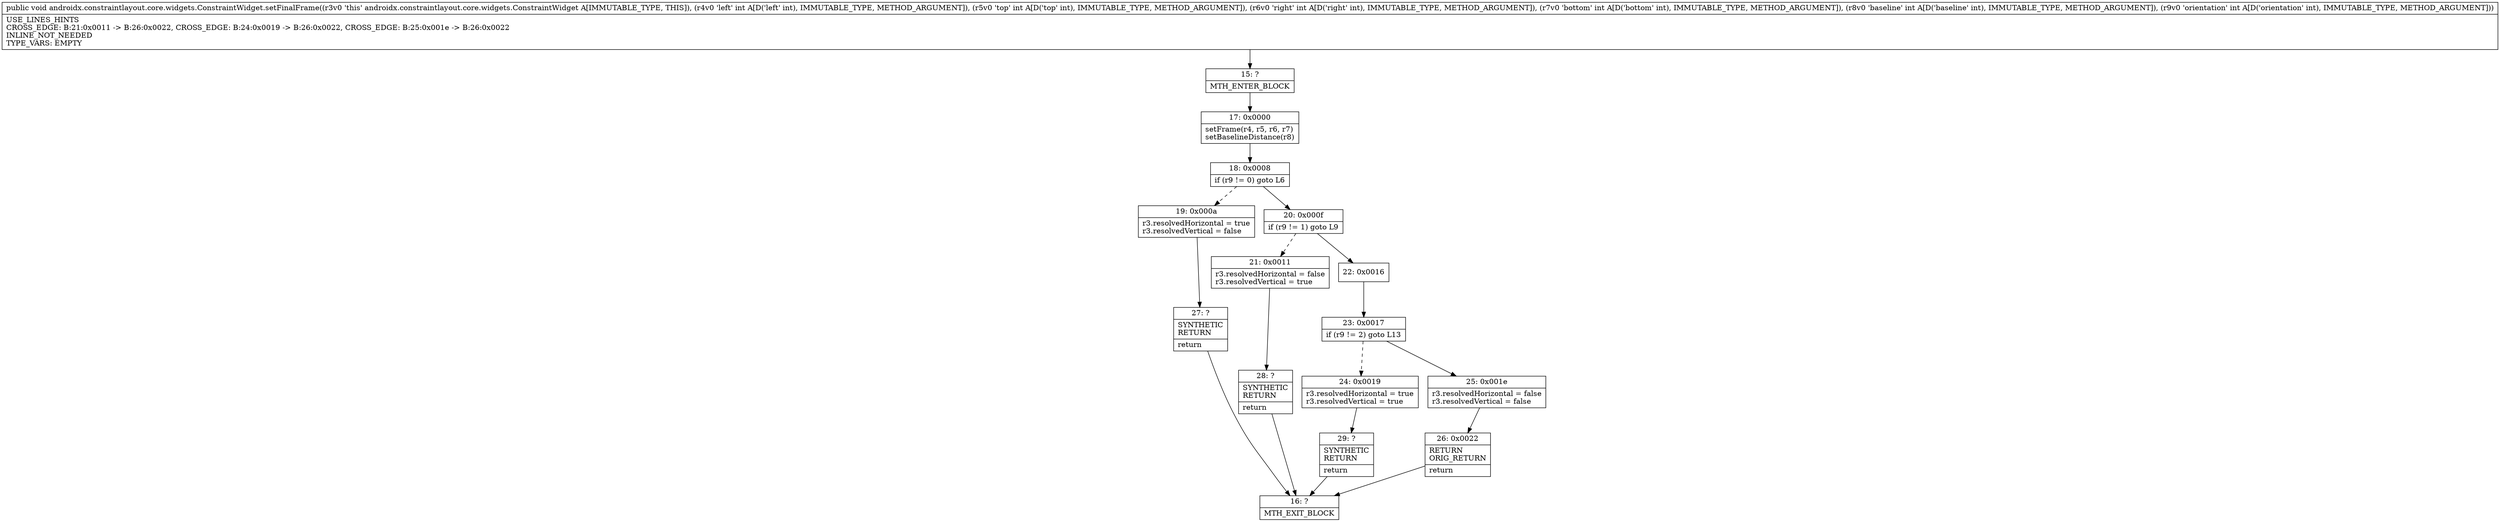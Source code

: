 digraph "CFG forandroidx.constraintlayout.core.widgets.ConstraintWidget.setFinalFrame(IIIIII)V" {
Node_15 [shape=record,label="{15\:\ ?|MTH_ENTER_BLOCK\l}"];
Node_17 [shape=record,label="{17\:\ 0x0000|setFrame(r4, r5, r6, r7)\lsetBaselineDistance(r8)\l}"];
Node_18 [shape=record,label="{18\:\ 0x0008|if (r9 != 0) goto L6\l}"];
Node_19 [shape=record,label="{19\:\ 0x000a|r3.resolvedHorizontal = true\lr3.resolvedVertical = false\l}"];
Node_27 [shape=record,label="{27\:\ ?|SYNTHETIC\lRETURN\l|return\l}"];
Node_16 [shape=record,label="{16\:\ ?|MTH_EXIT_BLOCK\l}"];
Node_20 [shape=record,label="{20\:\ 0x000f|if (r9 != 1) goto L9\l}"];
Node_21 [shape=record,label="{21\:\ 0x0011|r3.resolvedHorizontal = false\lr3.resolvedVertical = true\l}"];
Node_28 [shape=record,label="{28\:\ ?|SYNTHETIC\lRETURN\l|return\l}"];
Node_22 [shape=record,label="{22\:\ 0x0016}"];
Node_23 [shape=record,label="{23\:\ 0x0017|if (r9 != 2) goto L13\l}"];
Node_24 [shape=record,label="{24\:\ 0x0019|r3.resolvedHorizontal = true\lr3.resolvedVertical = true\l}"];
Node_29 [shape=record,label="{29\:\ ?|SYNTHETIC\lRETURN\l|return\l}"];
Node_25 [shape=record,label="{25\:\ 0x001e|r3.resolvedHorizontal = false\lr3.resolvedVertical = false\l}"];
Node_26 [shape=record,label="{26\:\ 0x0022|RETURN\lORIG_RETURN\l|return\l}"];
MethodNode[shape=record,label="{public void androidx.constraintlayout.core.widgets.ConstraintWidget.setFinalFrame((r3v0 'this' androidx.constraintlayout.core.widgets.ConstraintWidget A[IMMUTABLE_TYPE, THIS]), (r4v0 'left' int A[D('left' int), IMMUTABLE_TYPE, METHOD_ARGUMENT]), (r5v0 'top' int A[D('top' int), IMMUTABLE_TYPE, METHOD_ARGUMENT]), (r6v0 'right' int A[D('right' int), IMMUTABLE_TYPE, METHOD_ARGUMENT]), (r7v0 'bottom' int A[D('bottom' int), IMMUTABLE_TYPE, METHOD_ARGUMENT]), (r8v0 'baseline' int A[D('baseline' int), IMMUTABLE_TYPE, METHOD_ARGUMENT]), (r9v0 'orientation' int A[D('orientation' int), IMMUTABLE_TYPE, METHOD_ARGUMENT]))  | USE_LINES_HINTS\lCROSS_EDGE: B:21:0x0011 \-\> B:26:0x0022, CROSS_EDGE: B:24:0x0019 \-\> B:26:0x0022, CROSS_EDGE: B:25:0x001e \-\> B:26:0x0022\lINLINE_NOT_NEEDED\lTYPE_VARS: EMPTY\l}"];
MethodNode -> Node_15;Node_15 -> Node_17;
Node_17 -> Node_18;
Node_18 -> Node_19[style=dashed];
Node_18 -> Node_20;
Node_19 -> Node_27;
Node_27 -> Node_16;
Node_20 -> Node_21[style=dashed];
Node_20 -> Node_22;
Node_21 -> Node_28;
Node_28 -> Node_16;
Node_22 -> Node_23;
Node_23 -> Node_24[style=dashed];
Node_23 -> Node_25;
Node_24 -> Node_29;
Node_29 -> Node_16;
Node_25 -> Node_26;
Node_26 -> Node_16;
}

